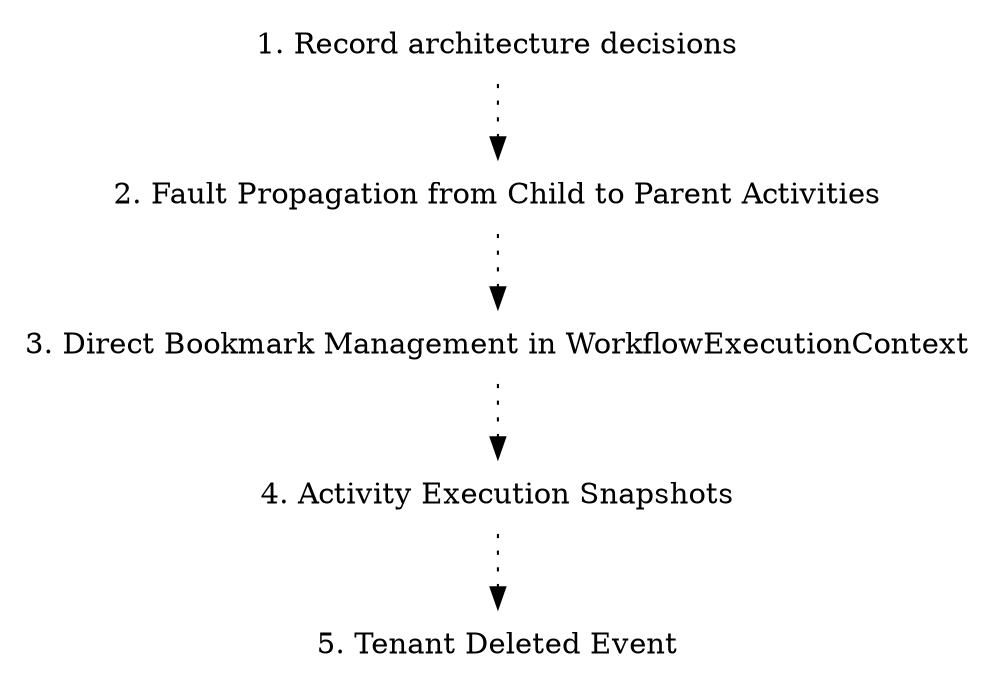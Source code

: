 digraph {
node [shape=plaintext];
subgraph {
_1 [label="1. Record architecture decisions"; URL="0001-record-architecture-decisions.html"];
_2 [label="2. Fault Propagation from Child to Parent Activities"; URL="0002-fault-propagation-from-child-to-parent-activities.html"];
_1 -> _2 [style="dotted", weight=1];
_3 [label="3. Direct Bookmark Management in WorkflowExecutionContext"; URL="0003-direct-bookmark-management-in-workflowexecutioncontext.html"];
_2 -> _3 [style="dotted", weight=1];
_4 [label="4. Activity Execution Snapshots"; URL="0004-activity-execution-snapshots.html"];
_3 -> _4 [style="dotted", weight=1];
_5 [label="5. Tenant Deleted Event"; URL="0005-tenant-deleted-event.html"];
_4 -> _5 [style="dotted", weight=1];
}
}